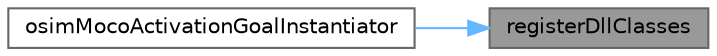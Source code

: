 digraph "registerDllClasses"
{
 // LATEX_PDF_SIZE
  bgcolor="transparent";
  edge [fontname=Helvetica,fontsize=10,labelfontname=Helvetica,labelfontsize=10];
  node [fontname=Helvetica,fontsize=10,shape=box,height=0.2,width=0.4];
  rankdir="RL";
  Node1 [id="Node000001",label="registerDllClasses",height=0.2,width=0.4,color="gray40", fillcolor="grey60", style="filled", fontcolor="black",tooltip=" "];
  Node1 -> Node2 [id="edge1_Node000001_Node000002",dir="back",color="steelblue1",style="solid",tooltip=" "];
  Node2 [id="Node000002",label="osimMocoActivationGoalInstantiator",height=0.2,width=0.4,color="grey40", fillcolor="white", style="filled",URL="$classosim_moco_activation_goal_instantiator.html#ab321b4f158e464b29c6b032eb62656f7",tooltip=" "];
}
